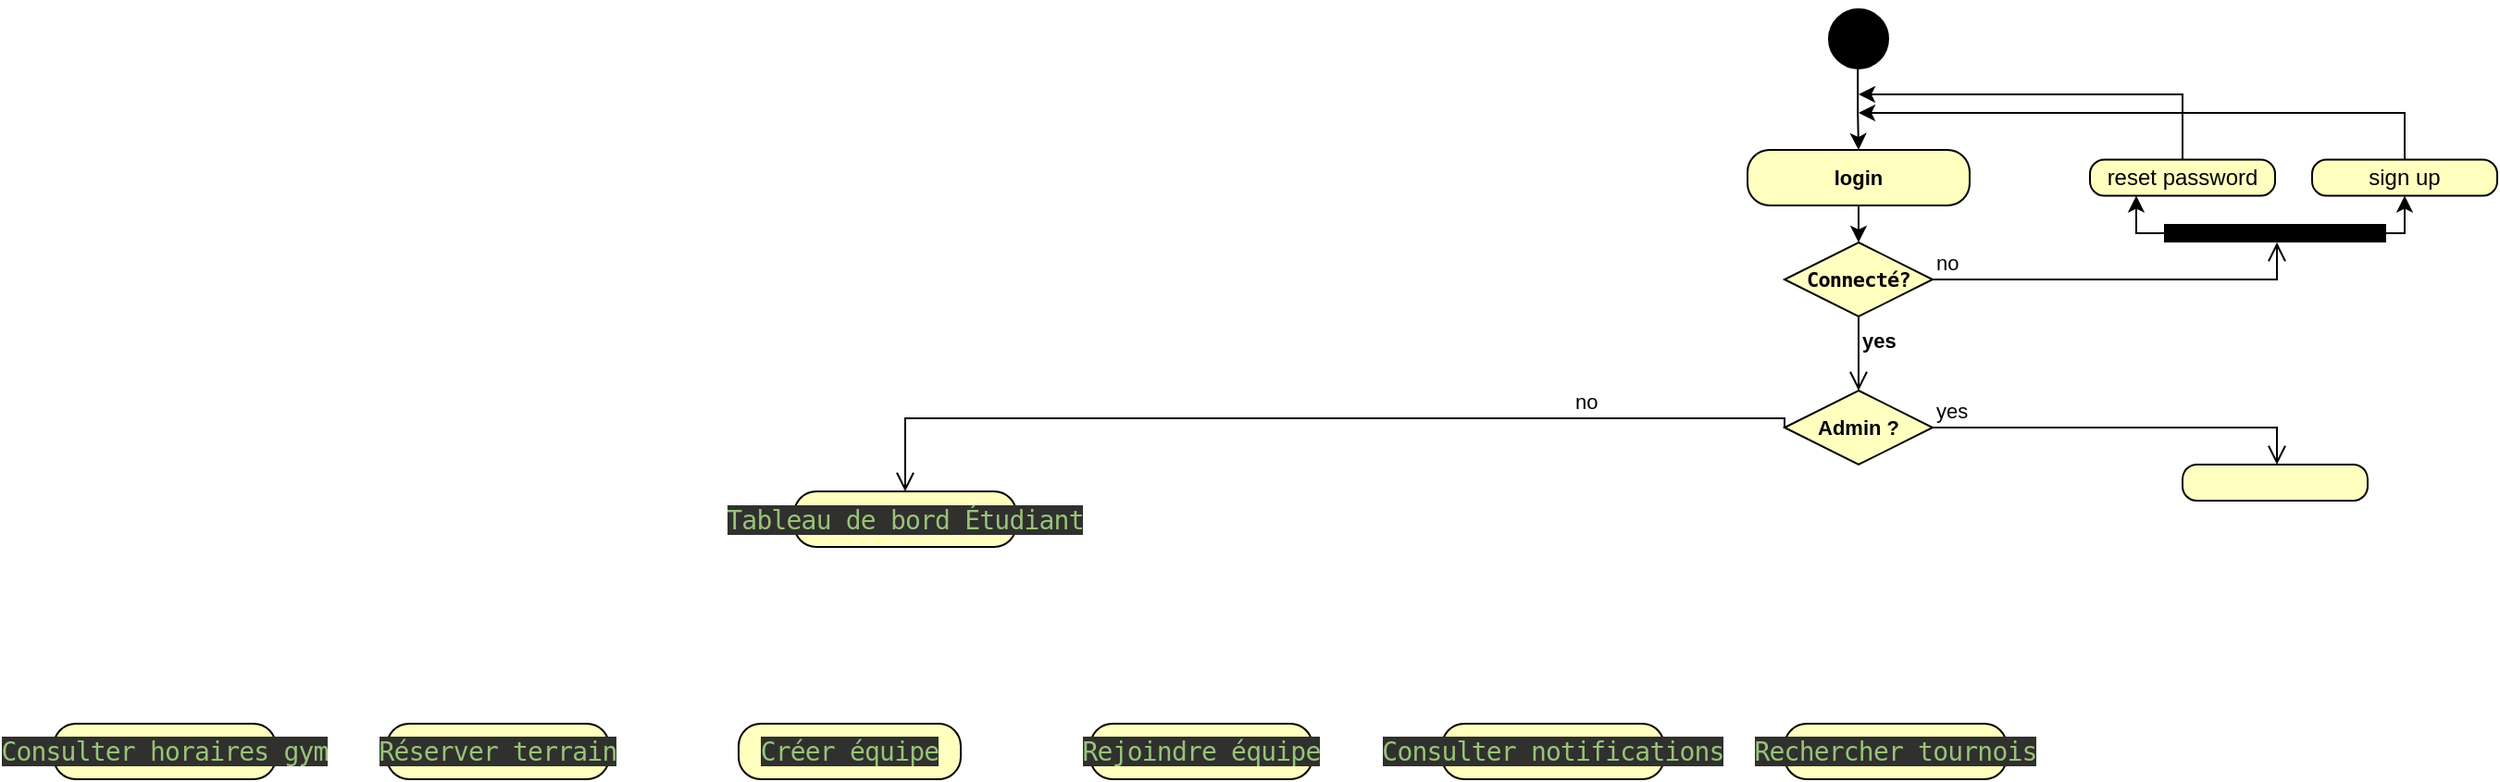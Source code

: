 <mxfile version="26.2.9">
  <diagram name="Page-1" id="0783ab3e-0a74-02c8-0abd-f7b4e66b4bec">
    <mxGraphModel dx="1400" dy="-299" grid="1" gridSize="10" guides="1" tooltips="1" connect="1" arrows="1" fold="1" page="1" pageScale="1" pageWidth="850" pageHeight="1100" background="none" math="0" shadow="0">
      <root>
        <mxCell id="0" />
        <mxCell id="1" parent="0" />
        <mxCell id="Hz0r1GJ9_ltTa88L3Xgl-5" style="edgeStyle=orthogonalEdgeStyle;rounded=0;orthogonalLoop=1;jettySize=auto;html=1;exitX=0.49;exitY=0.821;exitDx=0;exitDy=0;exitPerimeter=0;fontColor=default;labelBackgroundColor=none;fontSize=11;fontStyle=1" parent="1" source="Hz0r1GJ9_ltTa88L3Xgl-1" target="Hz0r1GJ9_ltTa88L3Xgl-3" edge="1">
          <mxGeometry relative="1" as="geometry" />
        </mxCell>
        <mxCell id="Hz0r1GJ9_ltTa88L3Xgl-1" value="" style="ellipse;html=1;shape=startState;fillColor=#000000;strokeColor=default;fontColor=default;labelBackgroundColor=none;fontSize=11;fontStyle=1" parent="1" vertex="1">
          <mxGeometry x="425" y="1100" width="40" height="40" as="geometry" />
        </mxCell>
        <mxCell id="Hz0r1GJ9_ltTa88L3Xgl-9" style="edgeStyle=orthogonalEdgeStyle;rounded=0;orthogonalLoop=1;jettySize=auto;html=1;exitX=0.5;exitY=1;exitDx=0;exitDy=0;entryX=0.5;entryY=0;entryDx=0;entryDy=0;fontColor=default;labelBackgroundColor=none;fontSize=11;fontStyle=1" parent="1" source="Hz0r1GJ9_ltTa88L3Xgl-3" target="Hz0r1GJ9_ltTa88L3Xgl-6" edge="1">
          <mxGeometry relative="1" as="geometry" />
        </mxCell>
        <mxCell id="Hz0r1GJ9_ltTa88L3Xgl-3" value="login" style="rounded=1;whiteSpace=wrap;html=1;arcSize=40;fontColor=default;fillColor=#ffffc0;strokeColor=default;labelBackgroundColor=none;fontSize=11;fontStyle=1" parent="1" vertex="1">
          <mxGeometry x="385" y="1180" width="120" height="30" as="geometry" />
        </mxCell>
        <mxCell id="Hz0r1GJ9_ltTa88L3Xgl-6" value="&lt;span style=&quot;font-family: &amp;quot;Fira Code&amp;quot;, &amp;quot;Fira Mono&amp;quot;, Menlo, Consolas, &amp;quot;DejaVu Sans Mono&amp;quot;, monospace; letter-spacing: -0.4px; text-align: left; white-space: pre;&quot;&gt;Connecté?&lt;/span&gt;" style="rhombus;whiteSpace=wrap;html=1;fontColor=default;fillColor=#ffffc0;strokeColor=default;labelBackgroundColor=none;fontSize=11;fontStyle=1" parent="1" vertex="1">
          <mxGeometry x="405" y="1230" width="80" height="40" as="geometry" />
        </mxCell>
        <mxCell id="Hz0r1GJ9_ltTa88L3Xgl-7" value="no" style="edgeStyle=orthogonalEdgeStyle;html=1;align=left;verticalAlign=bottom;endArrow=open;endSize=8;strokeColor=#000000;rounded=0;exitX=1;exitY=0.5;exitDx=0;exitDy=0;" parent="1" source="Hz0r1GJ9_ltTa88L3Xgl-6" edge="1">
          <mxGeometry x="-1" relative="1" as="geometry">
            <mxPoint x="671.0" y="1230" as="targetPoint" />
            <mxPoint x="570" y="1249.75" as="sourcePoint" />
            <Array as="points">
              <mxPoint x="671" y="1250" />
            </Array>
          </mxGeometry>
        </mxCell>
        <mxCell id="Hz0r1GJ9_ltTa88L3Xgl-8" value="yes" style="edgeStyle=orthogonalEdgeStyle;html=1;align=left;verticalAlign=top;endArrow=open;endSize=8;strokeColor=#000000;rounded=0;fontColor=default;labelBackgroundColor=none;fontSize=11;fontStyle=1" parent="1" source="Hz0r1GJ9_ltTa88L3Xgl-6" target="x7ulBtDoPjCledtimS2O-2" edge="1">
          <mxGeometry x="-1" relative="1" as="geometry">
            <mxPoint x="445" y="1310" as="targetPoint" />
          </mxGeometry>
        </mxCell>
        <mxCell id="Hz0r1GJ9_ltTa88L3Xgl-22" style="edgeStyle=orthogonalEdgeStyle;rounded=0;orthogonalLoop=1;jettySize=auto;html=1;exitX=0.5;exitY=0;exitDx=0;exitDy=0;fontColor=default;labelBackgroundColor=none;fontSize=11;fontStyle=1" parent="1" source="Hz0r1GJ9_ltTa88L3Xgl-14" edge="1">
          <mxGeometry relative="1" as="geometry">
            <mxPoint x="445" y="1150" as="targetPoint" />
            <Array as="points">
              <mxPoint x="620" y="1150" />
            </Array>
          </mxGeometry>
        </mxCell>
        <mxCell id="Hz0r1GJ9_ltTa88L3Xgl-14" value="reset password" style="rounded=1;whiteSpace=wrap;html=1;arcSize=40;fontColor=#000000;fillColor=#ffffc0;strokeColor=default;" parent="1" vertex="1">
          <mxGeometry x="570" y="1185.25" width="100" height="19.5" as="geometry" />
        </mxCell>
        <mxCell id="Hz0r1GJ9_ltTa88L3Xgl-21" style="edgeStyle=orthogonalEdgeStyle;rounded=0;orthogonalLoop=1;jettySize=auto;html=1;" parent="1" source="Hz0r1GJ9_ltTa88L3Xgl-16" edge="1">
          <mxGeometry relative="1" as="geometry">
            <mxPoint x="445" y="1160" as="targetPoint" />
            <Array as="points">
              <mxPoint x="740" y="1160" />
            </Array>
          </mxGeometry>
        </mxCell>
        <mxCell id="Hz0r1GJ9_ltTa88L3Xgl-16" value="sign up" style="rounded=1;whiteSpace=wrap;html=1;arcSize=40;fontColor=#000000;fillColor=#ffffc0;strokeColor=default;" parent="1" vertex="1">
          <mxGeometry x="690" y="1185.25" width="100" height="19.5" as="geometry" />
        </mxCell>
        <mxCell id="Hz0r1GJ9_ltTa88L3Xgl-19" style="edgeStyle=orthogonalEdgeStyle;rounded=0;orthogonalLoop=1;jettySize=auto;html=1;entryX=0.5;entryY=1;entryDx=0;entryDy=0;" parent="1" source="Hz0r1GJ9_ltTa88L3Xgl-18" target="Hz0r1GJ9_ltTa88L3Xgl-16" edge="1">
          <mxGeometry relative="1" as="geometry">
            <Array as="points">
              <mxPoint x="740" y="1225" />
            </Array>
          </mxGeometry>
        </mxCell>
        <mxCell id="Hz0r1GJ9_ltTa88L3Xgl-20" style="edgeStyle=orthogonalEdgeStyle;rounded=0;orthogonalLoop=1;jettySize=auto;html=1;entryX=0.25;entryY=1;entryDx=0;entryDy=0;fontColor=default;labelBackgroundColor=none;fontSize=11;fontStyle=1" parent="1" source="Hz0r1GJ9_ltTa88L3Xgl-18" target="Hz0r1GJ9_ltTa88L3Xgl-14" edge="1">
          <mxGeometry relative="1" as="geometry">
            <Array as="points">
              <mxPoint x="595" y="1225" />
            </Array>
          </mxGeometry>
        </mxCell>
        <mxCell id="Hz0r1GJ9_ltTa88L3Xgl-18" value="" style="rounded=0;whiteSpace=wrap;html=1;fillColor=#000000;strokeColor=none;" parent="1" vertex="1">
          <mxGeometry x="610" y="1220" width="120" height="10" as="geometry" />
        </mxCell>
        <mxCell id="x7ulBtDoPjCledtimS2O-2" value="Admin ?" style="rhombus;whiteSpace=wrap;html=1;fontColor=default;fillColor=#ffffc0;strokeColor=default;labelBackgroundColor=none;fontSize=11;fontStyle=1" vertex="1" parent="1">
          <mxGeometry x="405" y="1310" width="80" height="40" as="geometry" />
        </mxCell>
        <mxCell id="x7ulBtDoPjCledtimS2O-3" value="yes" style="edgeStyle=orthogonalEdgeStyle;html=1;align=left;verticalAlign=bottom;endArrow=open;endSize=8;strokeColor=#000000;rounded=0;exitX=1;exitY=0.5;exitDx=0;exitDy=0;" edge="1" source="x7ulBtDoPjCledtimS2O-2" parent="1">
          <mxGeometry x="-1" relative="1" as="geometry">
            <mxPoint x="671" y="1350" as="targetPoint" />
            <mxPoint x="570" y="1329.75" as="sourcePoint" />
            <Array as="points">
              <mxPoint x="671" y="1330" />
            </Array>
          </mxGeometry>
        </mxCell>
        <mxCell id="x7ulBtDoPjCledtimS2O-6" value="no" style="edgeStyle=orthogonalEdgeStyle;html=1;align=left;verticalAlign=bottom;endArrow=open;endSize=8;strokeColor=#000000;rounded=0;exitX=0;exitY=0.5;exitDx=0;exitDy=0;entryX=0.5;entryY=0;entryDx=0;entryDy=0;" edge="1" parent="1" source="x7ulBtDoPjCledtimS2O-2" target="x7ulBtDoPjCledtimS2O-8">
          <mxGeometry x="-0.538" relative="1" as="geometry">
            <mxPoint x="-70" y="1355" as="targetPoint" />
            <mxPoint x="95" y="1325" as="sourcePoint" />
            <Array as="points">
              <mxPoint x="405" y="1325" />
              <mxPoint x="-70" y="1325" />
            </Array>
            <mxPoint as="offset" />
          </mxGeometry>
        </mxCell>
        <mxCell id="x7ulBtDoPjCledtimS2O-7" value="" style="rounded=1;whiteSpace=wrap;html=1;arcSize=40;fontColor=#000000;fillColor=#ffffc0;strokeColor=default;" vertex="1" parent="1">
          <mxGeometry x="620" y="1350" width="100" height="19.5" as="geometry" />
        </mxCell>
        <mxCell id="x7ulBtDoPjCledtimS2O-8" value="&lt;span style=&quot;color: rgb(152, 195, 121); font-family: &amp;quot;Fira Code&amp;quot;, &amp;quot;Fira Mono&amp;quot;, Menlo, Consolas, &amp;quot;DejaVu Sans Mono&amp;quot;, monospace; font-size: 14px; font-weight: 400; letter-spacing: -0.4px; text-align: left; white-space: pre; background-color: rgb(48, 48, 46);&quot;&gt;Tableau de bord Étudiant&lt;/span&gt;" style="rounded=1;whiteSpace=wrap;html=1;arcSize=40;fontColor=default;fillColor=#ffffc0;strokeColor=default;labelBackgroundColor=none;fontSize=11;fontStyle=1" vertex="1" parent="1">
          <mxGeometry x="-130" y="1364.5" width="120" height="30" as="geometry" />
        </mxCell>
        <mxCell id="x7ulBtDoPjCledtimS2O-9" value="&lt;span style=&quot;color: rgb(152, 195, 121); font-family: &amp;quot;Fira Code&amp;quot;, &amp;quot;Fira Mono&amp;quot;, Menlo, Consolas, &amp;quot;DejaVu Sans Mono&amp;quot;, monospace; font-size: 14px; font-weight: 400; letter-spacing: -0.4px; text-align: left; white-space: pre; background-color: rgb(48, 48, 46);&quot;&gt;Rejoindre équipe&lt;/span&gt;" style="rounded=1;whiteSpace=wrap;html=1;arcSize=40;fontColor=default;fillColor=#ffffc0;strokeColor=default;labelBackgroundColor=none;fontSize=11;fontStyle=1" vertex="1" parent="1">
          <mxGeometry x="30" y="1490" width="120" height="30" as="geometry" />
        </mxCell>
        <mxCell id="x7ulBtDoPjCledtimS2O-10" value="&lt;span style=&quot;color: rgb(152, 195, 121); font-family: &amp;quot;Fira Code&amp;quot;, &amp;quot;Fira Mono&amp;quot;, Menlo, Consolas, &amp;quot;DejaVu Sans Mono&amp;quot;, monospace; font-size: 14px; font-weight: 400; letter-spacing: -0.4px; text-align: left; white-space: pre; background-color: rgb(48, 48, 46);&quot;&gt;Consulter notifications&lt;/span&gt;" style="rounded=1;whiteSpace=wrap;html=1;arcSize=40;fontColor=default;fillColor=#ffffc0;strokeColor=default;labelBackgroundColor=none;fontSize=11;fontStyle=1" vertex="1" parent="1">
          <mxGeometry x="220" y="1490" width="120" height="30" as="geometry" />
        </mxCell>
        <mxCell id="x7ulBtDoPjCledtimS2O-11" value="&lt;span style=&quot;color: rgb(152, 195, 121); font-family: &amp;quot;Fira Code&amp;quot;, &amp;quot;Fira Mono&amp;quot;, Menlo, Consolas, &amp;quot;DejaVu Sans Mono&amp;quot;, monospace; font-size: 14px; font-weight: 400; letter-spacing: -0.4px; text-align: left; white-space: pre; background-color: rgb(48, 48, 46);&quot;&gt;Rechercher tournois&lt;/span&gt;" style="rounded=1;whiteSpace=wrap;html=1;arcSize=40;fontColor=default;fillColor=#ffffc0;strokeColor=default;labelBackgroundColor=none;fontSize=11;fontStyle=1" vertex="1" parent="1">
          <mxGeometry x="405" y="1490" width="120" height="30" as="geometry" />
        </mxCell>
        <mxCell id="x7ulBtDoPjCledtimS2O-12" value="&lt;span style=&quot;color: rgb(152, 195, 121); font-family: &amp;quot;Fira Code&amp;quot;, &amp;quot;Fira Mono&amp;quot;, Menlo, Consolas, &amp;quot;DejaVu Sans Mono&amp;quot;, monospace; font-size: 14px; font-weight: 400; letter-spacing: -0.4px; text-align: left; white-space: pre; background-color: rgb(48, 48, 46);&quot;&gt;Créer équipe&lt;/span&gt;" style="rounded=1;whiteSpace=wrap;html=1;arcSize=40;fontColor=default;fillColor=#ffffc0;strokeColor=default;labelBackgroundColor=none;fontSize=11;fontStyle=1" vertex="1" parent="1">
          <mxGeometry x="-160" y="1490" width="120" height="30" as="geometry" />
        </mxCell>
        <mxCell id="x7ulBtDoPjCledtimS2O-13" value="&lt;span style=&quot;color: rgb(152, 195, 121); font-family: &amp;quot;Fira Code&amp;quot;, &amp;quot;Fira Mono&amp;quot;, Menlo, Consolas, &amp;quot;DejaVu Sans Mono&amp;quot;, monospace; font-size: 14px; font-weight: 400; letter-spacing: -0.4px; text-align: left; white-space: pre; background-color: rgb(48, 48, 46);&quot;&gt;Réserver terrain&lt;/span&gt;" style="rounded=1;whiteSpace=wrap;html=1;arcSize=40;fontColor=default;fillColor=#ffffc0;strokeColor=default;labelBackgroundColor=none;fontSize=11;fontStyle=1" vertex="1" parent="1">
          <mxGeometry x="-350" y="1490" width="120" height="30" as="geometry" />
        </mxCell>
        <mxCell id="x7ulBtDoPjCledtimS2O-14" value="&lt;span style=&quot;color: rgb(152, 195, 121); font-family: &amp;quot;Fira Code&amp;quot;, &amp;quot;Fira Mono&amp;quot;, Menlo, Consolas, &amp;quot;DejaVu Sans Mono&amp;quot;, monospace; font-size: 14px; font-weight: 400; letter-spacing: -0.4px; text-align: left; white-space: pre; background-color: rgb(48, 48, 46);&quot;&gt;Consulter horaires gym&lt;/span&gt;" style="rounded=1;whiteSpace=wrap;html=1;arcSize=40;fontColor=default;fillColor=#ffffc0;strokeColor=default;labelBackgroundColor=none;fontSize=11;fontStyle=1" vertex="1" parent="1">
          <mxGeometry x="-530" y="1490" width="120" height="30" as="geometry" />
        </mxCell>
      </root>
    </mxGraphModel>
  </diagram>
</mxfile>
